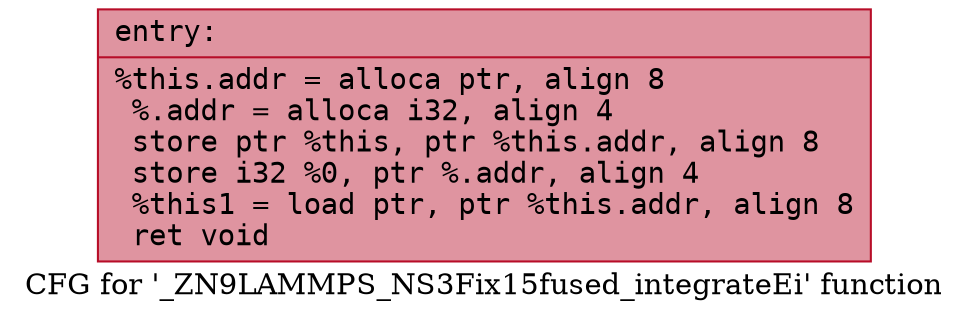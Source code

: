 digraph "CFG for '_ZN9LAMMPS_NS3Fix15fused_integrateEi' function" {
	label="CFG for '_ZN9LAMMPS_NS3Fix15fused_integrateEi' function";

	Node0x560f40cb1b20 [shape=record,color="#b70d28ff", style=filled, fillcolor="#b70d2870" fontname="Courier",label="{entry:\l|  %this.addr = alloca ptr, align 8\l  %.addr = alloca i32, align 4\l  store ptr %this, ptr %this.addr, align 8\l  store i32 %0, ptr %.addr, align 4\l  %this1 = load ptr, ptr %this.addr, align 8\l  ret void\l}"];
}

